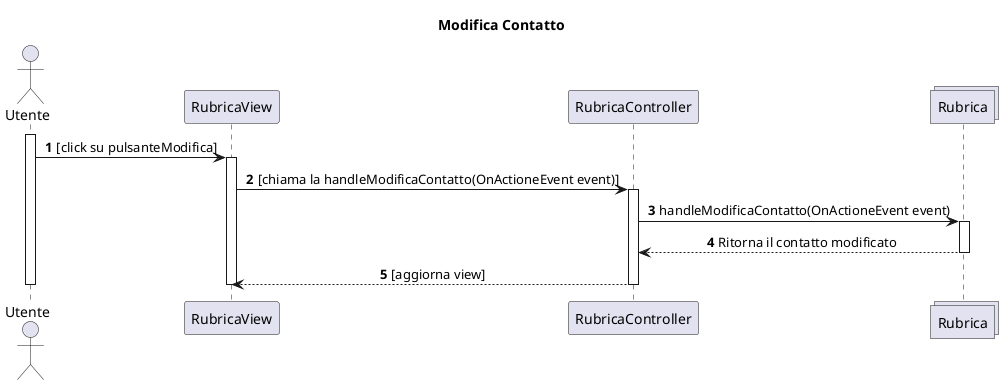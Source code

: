 @startuml
title Modifica Contatto
autonumber
actor Utente
participant RubricaView
participant RubricaController
collections Rubrica
activate Utente
skinparam sequenceMessageAlign center
Utente->RubricaView: [click su pulsanteModifica]
activate RubricaView
RubricaView->RubricaController:[chiama la handleModificaContatto(OnActioneEvent event)]
activate RubricaController
RubricaController -> Rubrica:handleModificaContatto(OnActioneEvent event)
activate Rubrica
Rubrica --> RubricaController: Ritorna il contatto modificato
deactivate Rubrica
RubricaController -->RubricaView:[aggiorna view]
deactivate RubricaController
deactivate RubricaView
deactivate Utente

@enduml